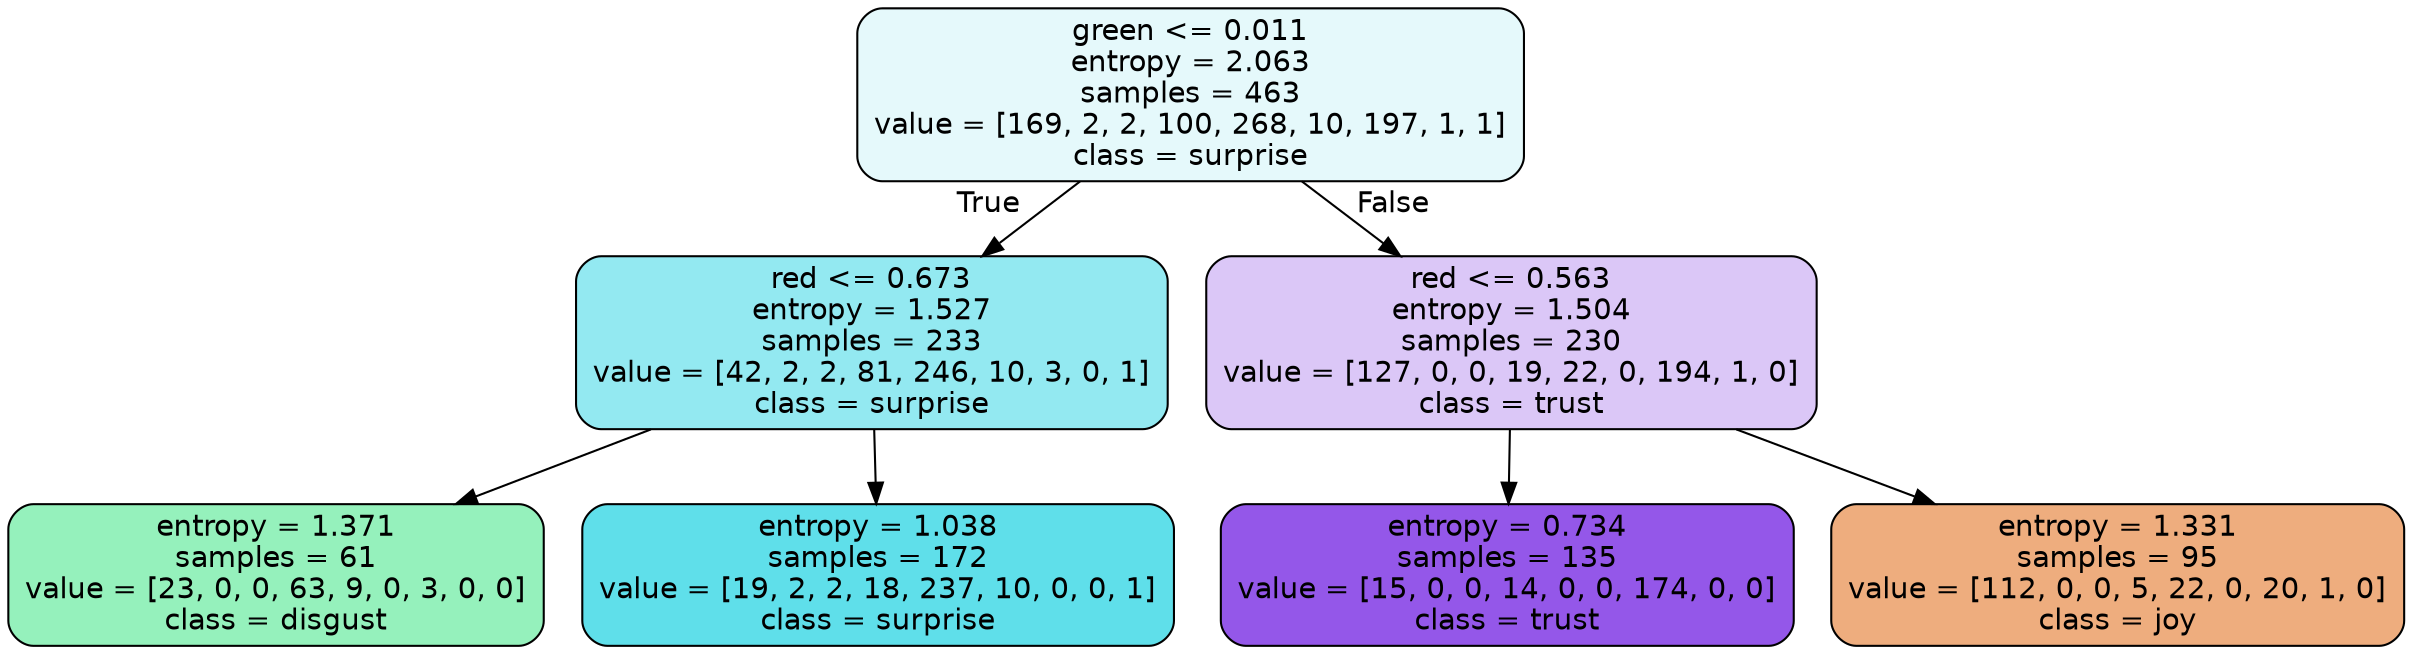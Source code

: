 digraph Tree {
node [shape=box, style="filled, rounded", color="black", fontname=helvetica] ;
edge [fontname=helvetica] ;
0 [label="green <= 0.011\nentropy = 2.063\nsamples = 463\nvalue = [169, 2, 2, 100, 268, 10, 197, 1, 1]\nclass = surprise", fillcolor="#39d7e521"] ;
1 [label="red <= 0.673\nentropy = 1.527\nsamples = 233\nvalue = [42, 2, 2, 81, 246, 10, 3, 0, 1]\nclass = surprise", fillcolor="#39d7e58a"] ;
0 -> 1 [labeldistance=2.5, labelangle=45, headlabel="True"] ;
2 [label="entropy = 1.371\nsamples = 61\nvalue = [23, 0, 0, 63, 9, 0, 3, 0, 0]\nclass = disgust", fillcolor="#39e58188"] ;
1 -> 2 ;
3 [label="entropy = 1.038\nsamples = 172\nvalue = [19, 2, 2, 18, 237, 10, 0, 0, 1]\nclass = surprise", fillcolor="#39d7e5ce"] ;
1 -> 3 ;
4 [label="red <= 0.563\nentropy = 1.504\nsamples = 230\nvalue = [127, 0, 0, 19, 22, 0, 194, 1, 0]\nclass = trust", fillcolor="#8139e548"] ;
0 -> 4 [labeldistance=2.5, labelangle=-45, headlabel="False"] ;
5 [label="entropy = 0.734\nsamples = 135\nvalue = [15, 0, 0, 14, 0, 0, 174, 0, 0]\nclass = trust", fillcolor="#8139e5d8"] ;
4 -> 5 ;
6 [label="entropy = 1.331\nsamples = 95\nvalue = [112, 0, 0, 5, 22, 0, 20, 1, 0]\nclass = joy", fillcolor="#e58139a6"] ;
4 -> 6 ;
}